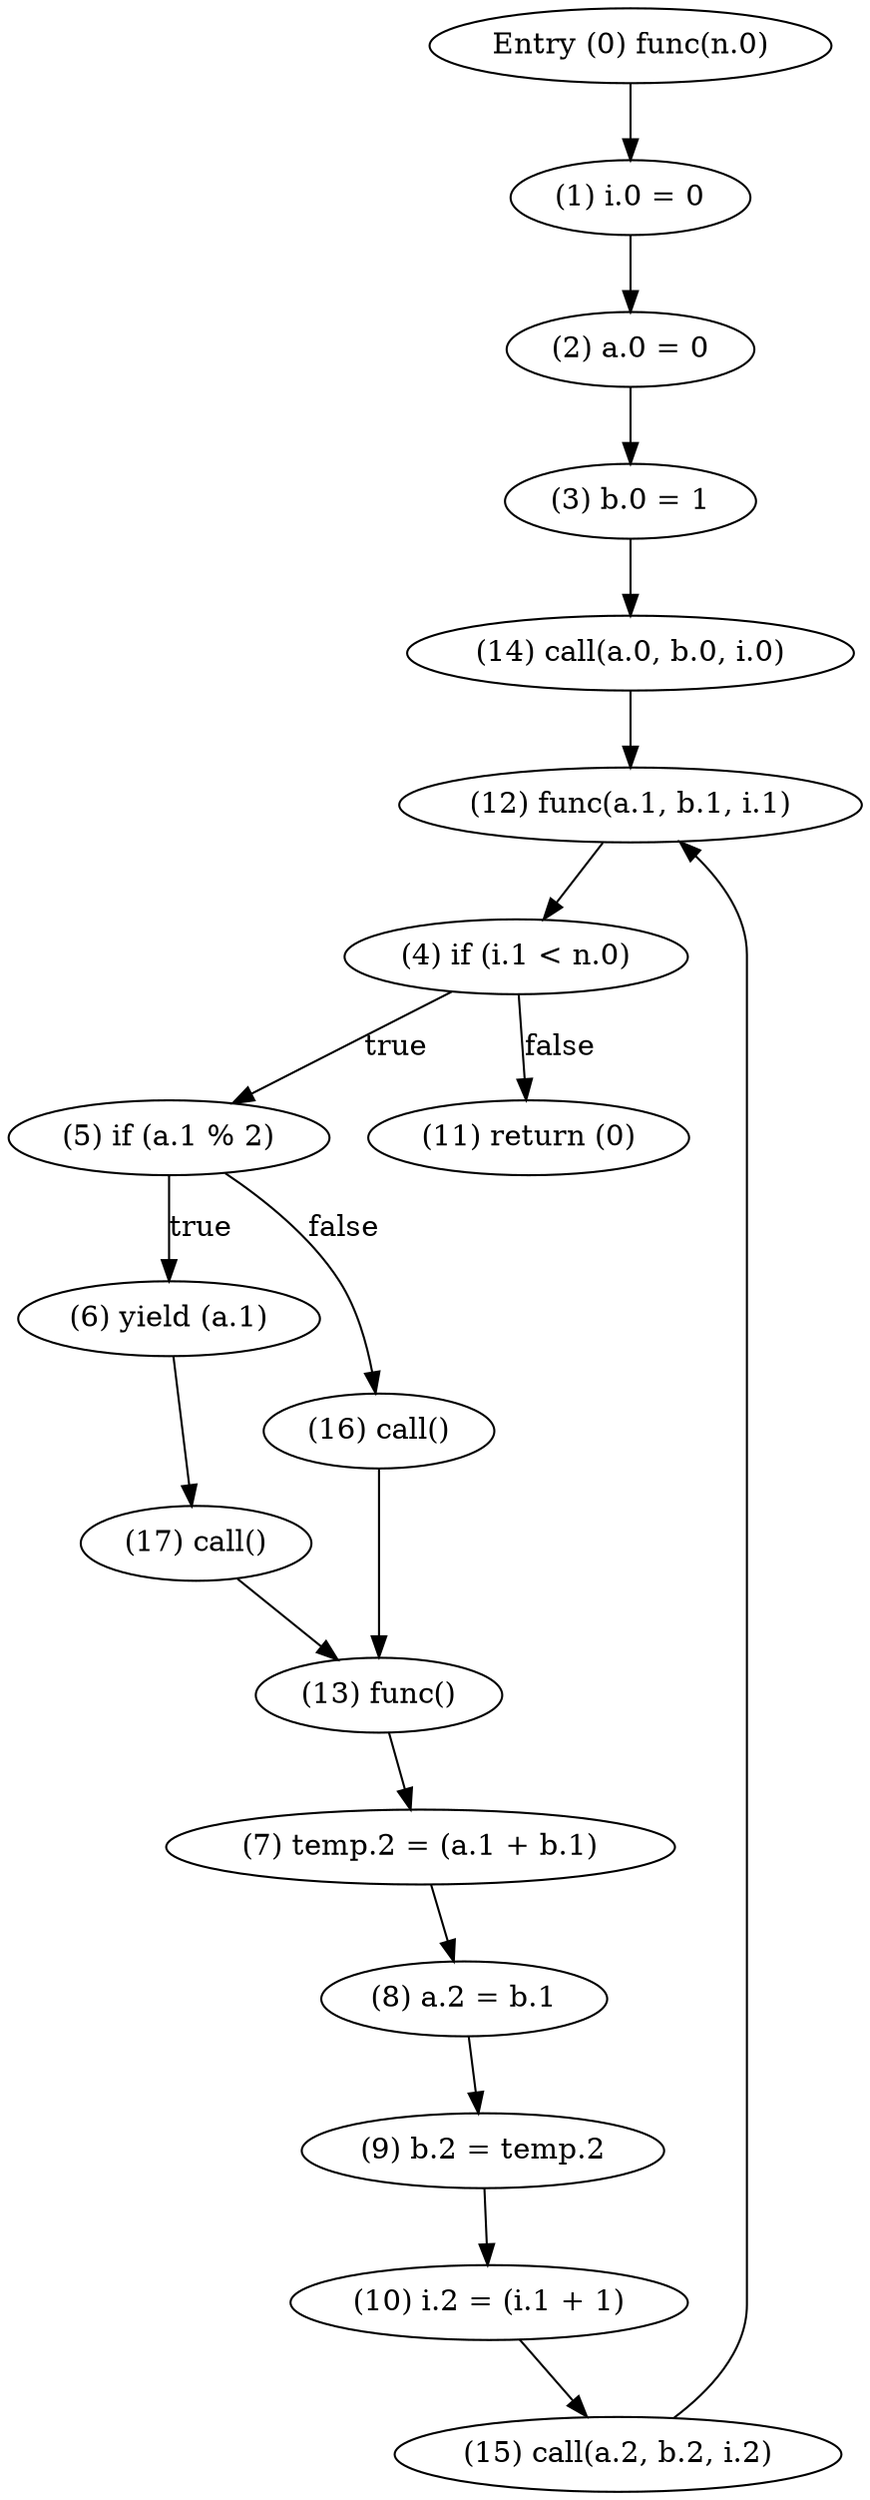 digraph {
    0 [ label = "Entry (0) func(n.0)" ]
    1 [ label = "(1) i.0 = 0" ]
    2 [ label = "(2) a.0 = 0" ]
    3 [ label = "(3) b.0 = 1" ]
    4 [ label = "(4) if (i.1 < n.0)" ]
    5 [ label = "(5) if (a.1 % 2)" ]
    6 [ label = "(6) yield (a.1)" ]
    7 [ label = "(7) temp.2 = (a.1 + b.1)" ]
    8 [ label = "(8) a.2 = b.1" ]
    9 [ label = "(9) b.2 = temp.2" ]
    10 [ label = "(10) i.2 = (i.1 + 1)" ]
    11 [ label = "(11) return (0)" ]
    12 [ label = "(12) func(a.1, b.1, i.1)" ]
    13 [ label = "(13) func()" ]
    14 [ label = "(14) call(a.0, b.0, i.0)" ]
    15 [ label = "(15) call(a.2, b.2, i.2)" ]
    16 [ label = "(16) call()" ]
    17 [ label = "(17) call()" ]
    0 -> 1 [ label = "" ]
    1 -> 2 [ label = "" ]
    2 -> 3 [ label = "" ]
    3 -> 14 [ label = "" ]
    4 -> 11 [ label = "false" ]
    4 -> 5 [ label = "true" ]
    5 -> 16 [ label = "false" ]
    5 -> 6 [ label = "true" ]
    6 -> 17 [ label = "" ]
    7 -> 8 [ label = "" ]
    8 -> 9 [ label = "" ]
    9 -> 10 [ label = "" ]
    10 -> 15 [ label = "" ]
    12 -> 4 [ label = "" ]
    13 -> 7 [ label = "" ]
    14 -> 12 [ label = "" ]
    15 -> 12 [ label = "" ]
    16 -> 13 [ label = "" ]
    17 -> 13 [ label = "" ]
}

